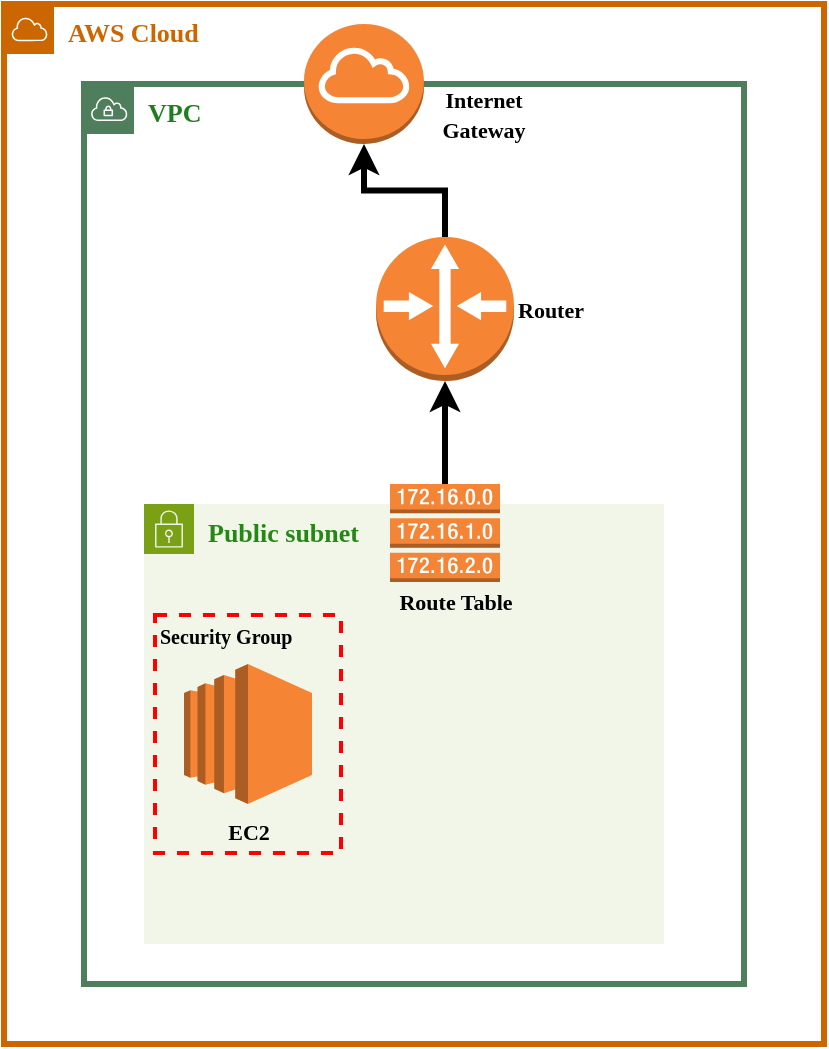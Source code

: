 <mxfile version="24.0.4" type="device">
  <diagram name="Page-1" id="Siujx9iB2q1gVFZF8jnH">
    <mxGraphModel dx="1050" dy="621" grid="1" gridSize="10" guides="1" tooltips="1" connect="1" arrows="1" fold="1" page="1" pageScale="1" pageWidth="850" pageHeight="1100" math="0" shadow="0">
      <root>
        <mxCell id="0" />
        <mxCell id="1" parent="0" />
        <mxCell id="1m5xNdLJdXn0Z3yJbncu-1" value="AWS Cloud" style="sketch=0;outlineConnect=0;gradientColor=none;html=1;whiteSpace=wrap;fontSize=13;fontStyle=1;shape=mxgraph.aws4.group;grIcon=mxgraph.aws4.group_aws_cloud;strokeColor=#CC6600;fillColor=none;verticalAlign=top;align=left;spacingLeft=30;fontColor=#CC6600;dashed=0;fontFamily=Poppins;fontSource=https%3A%2F%2Ffonts.googleapis.com%2Fcss%3Ffamily%3DPoppins;strokeWidth=3;" parent="1" vertex="1">
          <mxGeometry x="50" y="30" width="410" height="520" as="geometry" />
        </mxCell>
        <mxCell id="1m5xNdLJdXn0Z3yJbncu-3" value="VPC" style="sketch=0;outlineConnect=0;gradientColor=none;html=1;whiteSpace=wrap;fontSize=13;fontStyle=1;shape=mxgraph.aws4.group;grIcon=mxgraph.aws4.group_vpc;strokeColor=#4e7e5c;fillColor=none;verticalAlign=top;align=left;spacingLeft=30;fontColor=#207e20;dashed=0;strokeWidth=3;fontFamily=Poppins;fontSource=https%3A%2F%2Ffonts.googleapis.com%2Fcss%3Ffamily%3DPoppins;" parent="1" vertex="1">
          <mxGeometry x="90" y="70" width="330" height="450" as="geometry" />
        </mxCell>
        <mxCell id="1m5xNdLJdXn0Z3yJbncu-5" value="Public subnet" style="points=[[0,0],[0.25,0],[0.5,0],[0.75,0],[1,0],[1,0.25],[1,0.5],[1,0.75],[1,1],[0.75,1],[0.5,1],[0.25,1],[0,1],[0,0.75],[0,0.5],[0,0.25]];outlineConnect=0;gradientColor=none;html=1;whiteSpace=wrap;fontSize=13;fontStyle=1;container=1;pointerEvents=0;collapsible=0;recursiveResize=0;shape=mxgraph.aws4.group;grIcon=mxgraph.aws4.group_security_group;grStroke=0;strokeColor=#7AA116;fillColor=#F2F6E8;verticalAlign=top;align=left;spacingLeft=30;fontColor=#248814;dashed=0;fontFamily=Poppins;fontSource=https%3A%2F%2Ffonts.googleapis.com%2Fcss%3Ffamily%3DPoppins;" parent="1" vertex="1">
          <mxGeometry x="120" y="280" width="260" height="220" as="geometry" />
        </mxCell>
        <mxCell id="OZN5F1gUm0z-Fjc5LyQY-3" value="&lt;font size=&quot;1&quot; style=&quot;&quot; data-font-src=&quot;https://fonts.googleapis.com/css?family=Poppins&quot; face=&quot;Poppins&quot;&gt;&lt;b style=&quot;font-size: 11px;&quot;&gt;Route Table&lt;/b&gt;&lt;/font&gt;" style="text;html=1;align=center;verticalAlign=middle;whiteSpace=wrap;rounded=0;" parent="1m5xNdLJdXn0Z3yJbncu-5" vertex="1">
          <mxGeometry x="116" y="34" width="80" height="30" as="geometry" />
        </mxCell>
        <mxCell id="IUAdgHjnMNCOIVBOKmxP-1" value="" style="outlineConnect=0;dashed=0;verticalLabelPosition=bottom;verticalAlign=top;align=center;html=1;shape=mxgraph.aws3.internet_gateway;fillColor=#F58534;gradientColor=none;" parent="1" vertex="1">
          <mxGeometry x="200" y="40" width="60" height="60" as="geometry" />
        </mxCell>
        <mxCell id="IUAdgHjnMNCOIVBOKmxP-2" value="" style="outlineConnect=0;dashed=0;verticalLabelPosition=bottom;verticalAlign=top;align=center;html=1;shape=mxgraph.aws3.route_table;fillColor=#F58536;gradientColor=none;" parent="1" vertex="1">
          <mxGeometry x="243" y="270" width="55" height="49" as="geometry" />
        </mxCell>
        <mxCell id="OZN5F1gUm0z-Fjc5LyQY-4" value="&lt;font size=&quot;1&quot; style=&quot;&quot; data-font-src=&quot;https://fonts.googleapis.com/css?family=Poppins&quot; face=&quot;Poppins&quot;&gt;&lt;b style=&quot;font-size: 11px;&quot;&gt;Internet Gateway&lt;/b&gt;&lt;/font&gt;" style="text;html=1;align=center;verticalAlign=middle;whiteSpace=wrap;rounded=0;" parent="1" vertex="1">
          <mxGeometry x="250" y="70" width="80" height="30" as="geometry" />
        </mxCell>
        <mxCell id="95S0HzuBTSXOkdzzpTou-13" value="&lt;font size=&quot;1&quot; data-font-src=&quot;https://fonts.googleapis.com/css?family=Poppins&quot; face=&quot;Poppins&quot; style=&quot;&quot;&gt;&lt;b style=&quot;font-size: 11px;&quot;&gt;EC2&lt;/b&gt;&lt;/font&gt;" style="outlineConnect=0;dashed=0;verticalLabelPosition=bottom;verticalAlign=top;align=center;html=1;shape=mxgraph.aws3.ec2;fillColor=#F58534;gradientColor=none;" parent="1" vertex="1">
          <mxGeometry x="140" y="360" width="64" height="70" as="geometry" />
        </mxCell>
        <mxCell id="95S0HzuBTSXOkdzzpTou-17" value="&lt;b&gt;&lt;font style=&quot;font-size: 11px;&quot; face=&quot;Poppins&quot;&gt;Router&lt;/font&gt;&lt;/b&gt;" style="outlineConnect=0;dashed=0;verticalLabelPosition=middle;verticalAlign=middle;align=left;html=1;shape=mxgraph.aws3.router;fillColor=#F58534;gradientColor=none;labelPosition=right;" parent="1" vertex="1">
          <mxGeometry x="236" y="146.5" width="69" height="72" as="geometry" />
        </mxCell>
        <mxCell id="95S0HzuBTSXOkdzzpTou-19" style="edgeStyle=orthogonalEdgeStyle;rounded=0;orthogonalLoop=1;jettySize=auto;html=1;entryX=0.5;entryY=1;entryDx=0;entryDy=0;entryPerimeter=0;strokeWidth=3;" parent="1" source="95S0HzuBTSXOkdzzpTou-17" target="IUAdgHjnMNCOIVBOKmxP-1" edge="1">
          <mxGeometry relative="1" as="geometry" />
        </mxCell>
        <mxCell id="95S0HzuBTSXOkdzzpTou-21" style="edgeStyle=orthogonalEdgeStyle;rounded=0;orthogonalLoop=1;jettySize=auto;html=1;entryX=0.5;entryY=1;entryDx=0;entryDy=0;entryPerimeter=0;strokeWidth=3;" parent="1" source="IUAdgHjnMNCOIVBOKmxP-2" target="95S0HzuBTSXOkdzzpTou-17" edge="1">
          <mxGeometry relative="1" as="geometry" />
        </mxCell>
        <mxCell id="95S0HzuBTSXOkdzzpTou-22" value="&lt;font data-font-src=&quot;https://fonts.googleapis.com/css?family=Poppins&quot; face=&quot;Poppins&quot; style=&quot;font-size: 10px;&quot;&gt;&lt;b style=&quot;font-size: 10px;&quot;&gt;Security Group&lt;/b&gt;&lt;/font&gt;" style="fontStyle=0;verticalAlign=top;align=left;spacingTop=-2;fillColor=none;rounded=0;whiteSpace=wrap;html=1;strokeColor=#FF0000;strokeWidth=2;dashed=1;container=1;collapsible=0;expand=0;recursiveResize=0;fontSize=10;" parent="1" vertex="1">
          <mxGeometry x="125.5" y="335.5" width="93" height="119" as="geometry" />
        </mxCell>
      </root>
    </mxGraphModel>
  </diagram>
</mxfile>

